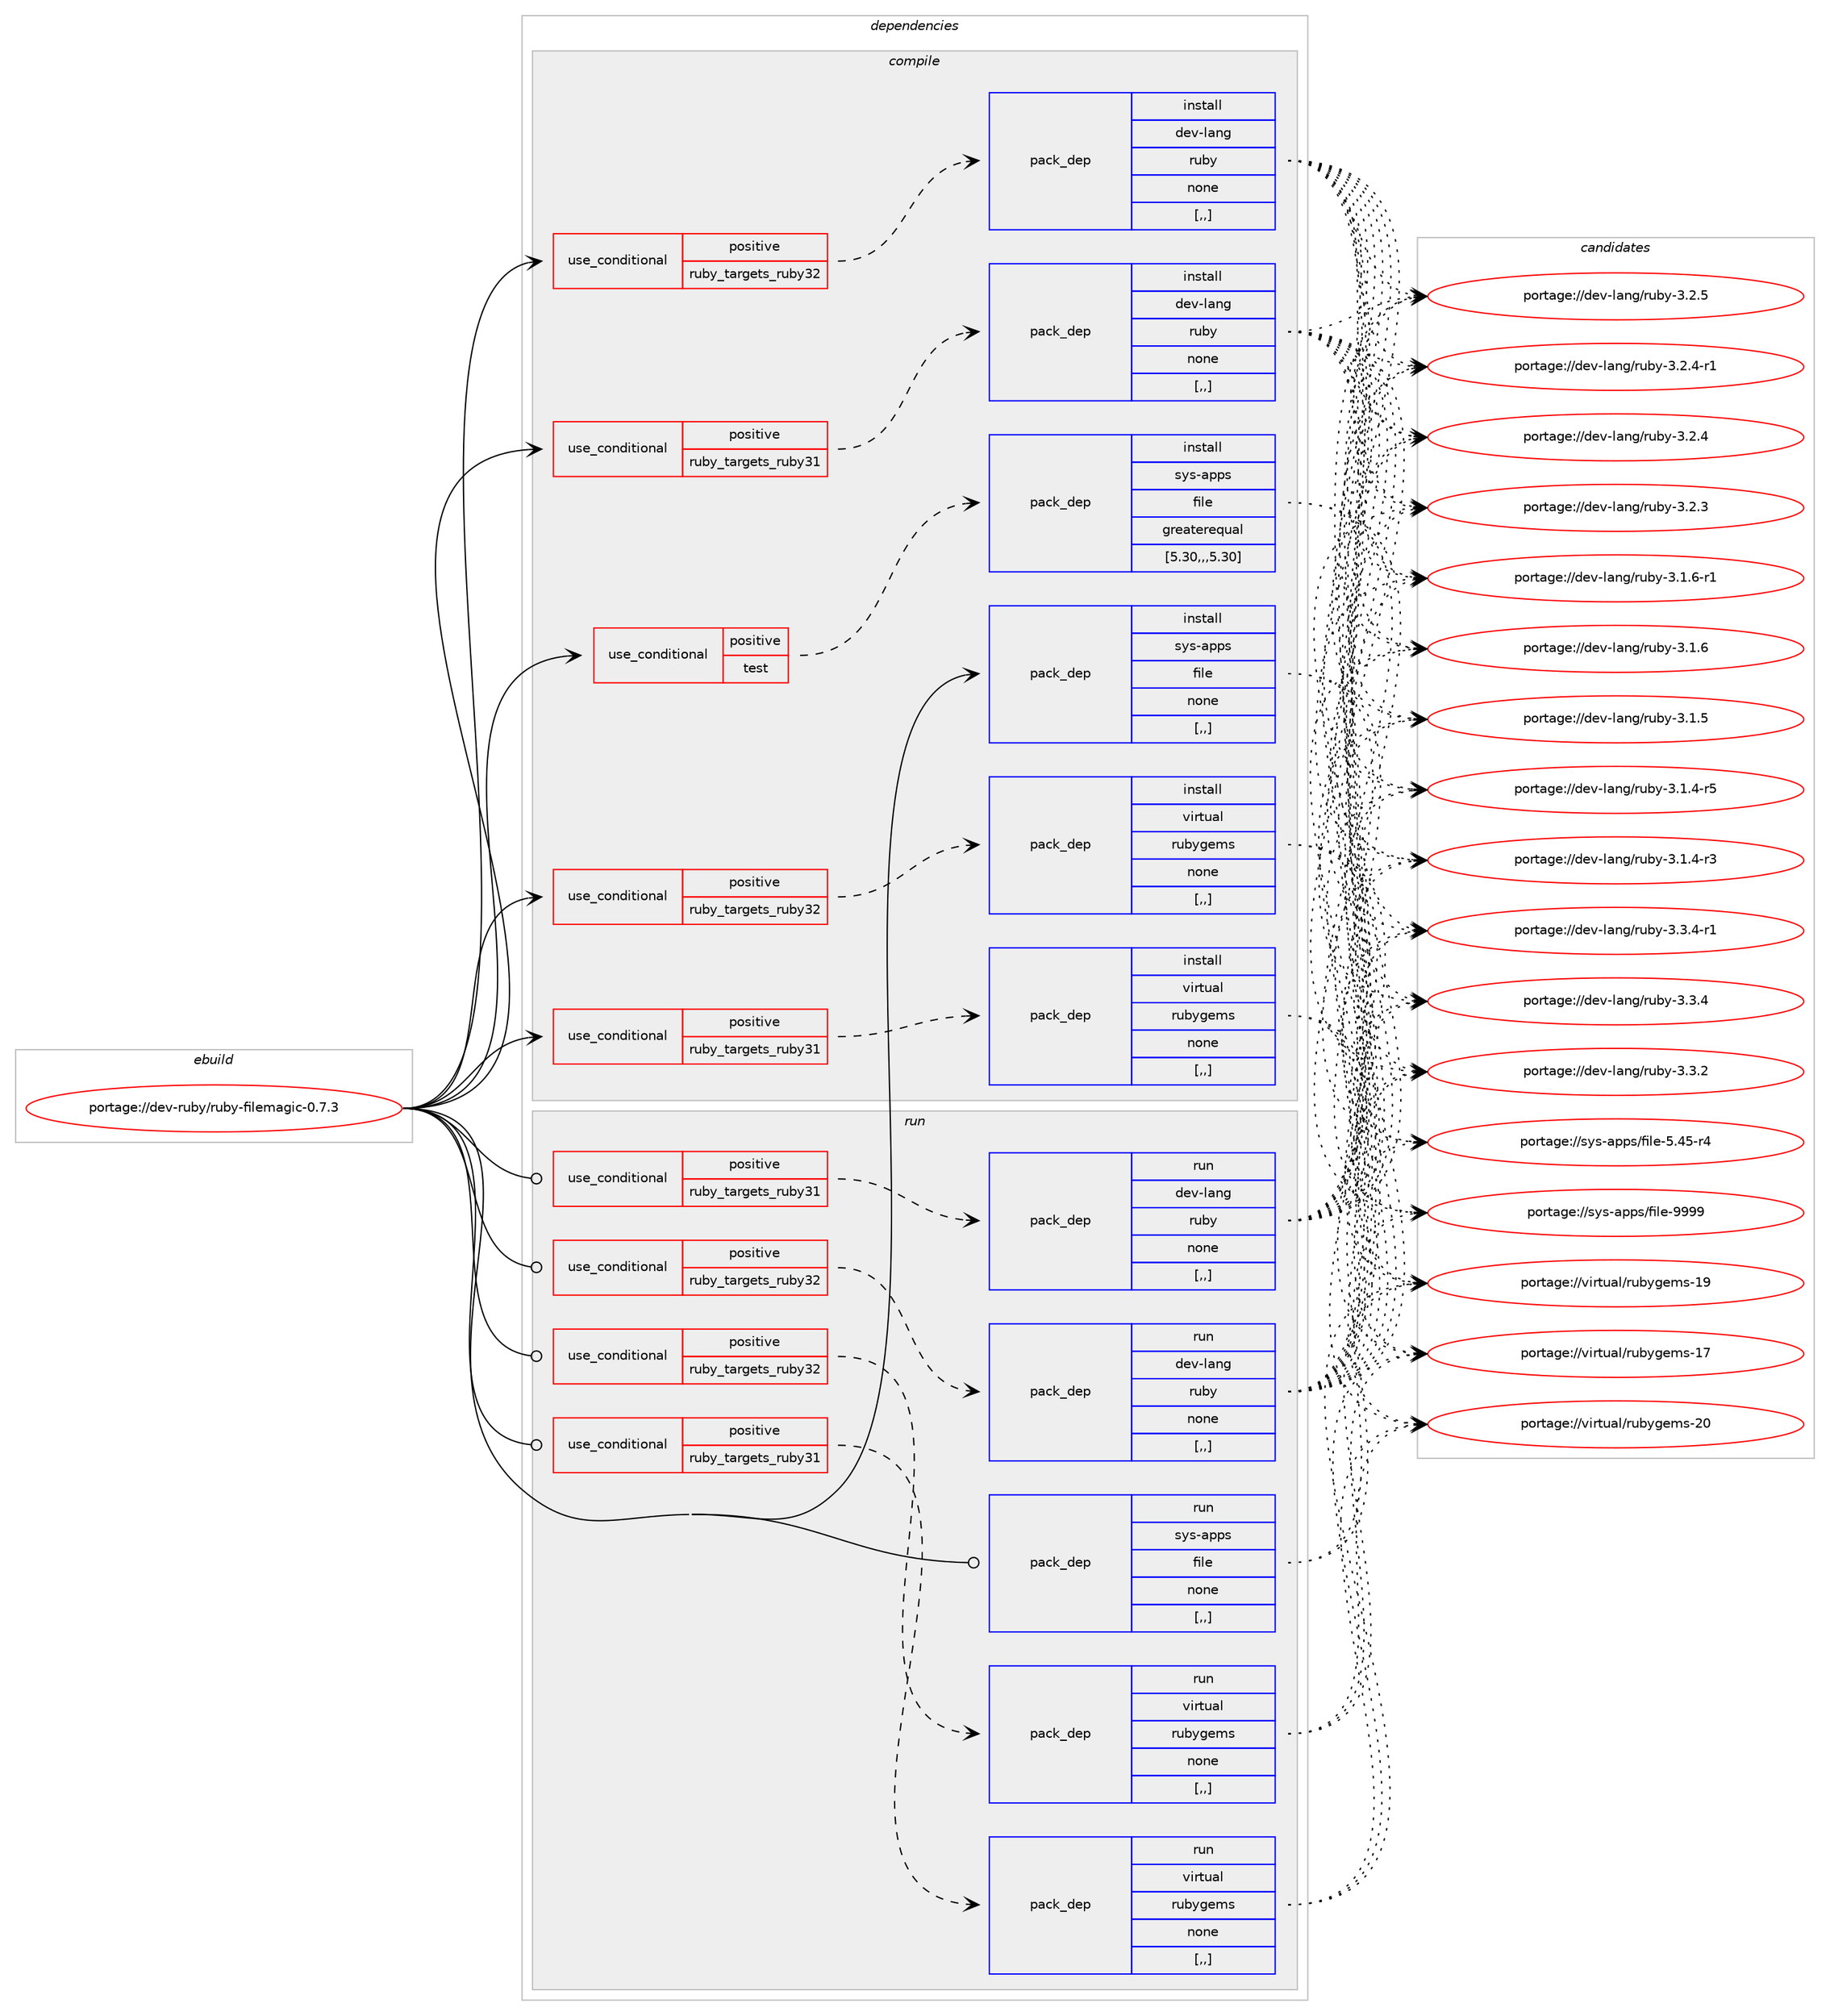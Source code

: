 digraph prolog {

# *************
# Graph options
# *************

newrank=true;
concentrate=true;
compound=true;
graph [rankdir=LR,fontname=Helvetica,fontsize=10,ranksep=1.5];#, ranksep=2.5, nodesep=0.2];
edge  [arrowhead=vee];
node  [fontname=Helvetica,fontsize=10];

# **********
# The ebuild
# **********

subgraph cluster_leftcol {
color=gray;
label=<<i>ebuild</i>>;
id [label="portage://dev-ruby/ruby-filemagic-0.7.3", color=red, width=4, href="../dev-ruby/ruby-filemagic-0.7.3.svg"];
}

# ****************
# The dependencies
# ****************

subgraph cluster_midcol {
color=gray;
label=<<i>dependencies</i>>;
subgraph cluster_compile {
fillcolor="#eeeeee";
style=filled;
label=<<i>compile</i>>;
subgraph cond55319 {
dependency200481 [label=<<TABLE BORDER="0" CELLBORDER="1" CELLSPACING="0" CELLPADDING="4"><TR><TD ROWSPAN="3" CELLPADDING="10">use_conditional</TD></TR><TR><TD>positive</TD></TR><TR><TD>ruby_targets_ruby31</TD></TR></TABLE>>, shape=none, color=red];
subgraph pack143780 {
dependency200482 [label=<<TABLE BORDER="0" CELLBORDER="1" CELLSPACING="0" CELLPADDING="4" WIDTH="220"><TR><TD ROWSPAN="6" CELLPADDING="30">pack_dep</TD></TR><TR><TD WIDTH="110">install</TD></TR><TR><TD>dev-lang</TD></TR><TR><TD>ruby</TD></TR><TR><TD>none</TD></TR><TR><TD>[,,]</TD></TR></TABLE>>, shape=none, color=blue];
}
dependency200481:e -> dependency200482:w [weight=20,style="dashed",arrowhead="vee"];
}
id:e -> dependency200481:w [weight=20,style="solid",arrowhead="vee"];
subgraph cond55320 {
dependency200483 [label=<<TABLE BORDER="0" CELLBORDER="1" CELLSPACING="0" CELLPADDING="4"><TR><TD ROWSPAN="3" CELLPADDING="10">use_conditional</TD></TR><TR><TD>positive</TD></TR><TR><TD>ruby_targets_ruby31</TD></TR></TABLE>>, shape=none, color=red];
subgraph pack143781 {
dependency200484 [label=<<TABLE BORDER="0" CELLBORDER="1" CELLSPACING="0" CELLPADDING="4" WIDTH="220"><TR><TD ROWSPAN="6" CELLPADDING="30">pack_dep</TD></TR><TR><TD WIDTH="110">install</TD></TR><TR><TD>virtual</TD></TR><TR><TD>rubygems</TD></TR><TR><TD>none</TD></TR><TR><TD>[,,]</TD></TR></TABLE>>, shape=none, color=blue];
}
dependency200483:e -> dependency200484:w [weight=20,style="dashed",arrowhead="vee"];
}
id:e -> dependency200483:w [weight=20,style="solid",arrowhead="vee"];
subgraph cond55321 {
dependency200485 [label=<<TABLE BORDER="0" CELLBORDER="1" CELLSPACING="0" CELLPADDING="4"><TR><TD ROWSPAN="3" CELLPADDING="10">use_conditional</TD></TR><TR><TD>positive</TD></TR><TR><TD>ruby_targets_ruby32</TD></TR></TABLE>>, shape=none, color=red];
subgraph pack143782 {
dependency200486 [label=<<TABLE BORDER="0" CELLBORDER="1" CELLSPACING="0" CELLPADDING="4" WIDTH="220"><TR><TD ROWSPAN="6" CELLPADDING="30">pack_dep</TD></TR><TR><TD WIDTH="110">install</TD></TR><TR><TD>dev-lang</TD></TR><TR><TD>ruby</TD></TR><TR><TD>none</TD></TR><TR><TD>[,,]</TD></TR></TABLE>>, shape=none, color=blue];
}
dependency200485:e -> dependency200486:w [weight=20,style="dashed",arrowhead="vee"];
}
id:e -> dependency200485:w [weight=20,style="solid",arrowhead="vee"];
subgraph cond55322 {
dependency200487 [label=<<TABLE BORDER="0" CELLBORDER="1" CELLSPACING="0" CELLPADDING="4"><TR><TD ROWSPAN="3" CELLPADDING="10">use_conditional</TD></TR><TR><TD>positive</TD></TR><TR><TD>ruby_targets_ruby32</TD></TR></TABLE>>, shape=none, color=red];
subgraph pack143783 {
dependency200488 [label=<<TABLE BORDER="0" CELLBORDER="1" CELLSPACING="0" CELLPADDING="4" WIDTH="220"><TR><TD ROWSPAN="6" CELLPADDING="30">pack_dep</TD></TR><TR><TD WIDTH="110">install</TD></TR><TR><TD>virtual</TD></TR><TR><TD>rubygems</TD></TR><TR><TD>none</TD></TR><TR><TD>[,,]</TD></TR></TABLE>>, shape=none, color=blue];
}
dependency200487:e -> dependency200488:w [weight=20,style="dashed",arrowhead="vee"];
}
id:e -> dependency200487:w [weight=20,style="solid",arrowhead="vee"];
subgraph cond55323 {
dependency200489 [label=<<TABLE BORDER="0" CELLBORDER="1" CELLSPACING="0" CELLPADDING="4"><TR><TD ROWSPAN="3" CELLPADDING="10">use_conditional</TD></TR><TR><TD>positive</TD></TR><TR><TD>test</TD></TR></TABLE>>, shape=none, color=red];
subgraph pack143784 {
dependency200490 [label=<<TABLE BORDER="0" CELLBORDER="1" CELLSPACING="0" CELLPADDING="4" WIDTH="220"><TR><TD ROWSPAN="6" CELLPADDING="30">pack_dep</TD></TR><TR><TD WIDTH="110">install</TD></TR><TR><TD>sys-apps</TD></TR><TR><TD>file</TD></TR><TR><TD>greaterequal</TD></TR><TR><TD>[5.30,,,5.30]</TD></TR></TABLE>>, shape=none, color=blue];
}
dependency200489:e -> dependency200490:w [weight=20,style="dashed",arrowhead="vee"];
}
id:e -> dependency200489:w [weight=20,style="solid",arrowhead="vee"];
subgraph pack143785 {
dependency200491 [label=<<TABLE BORDER="0" CELLBORDER="1" CELLSPACING="0" CELLPADDING="4" WIDTH="220"><TR><TD ROWSPAN="6" CELLPADDING="30">pack_dep</TD></TR><TR><TD WIDTH="110">install</TD></TR><TR><TD>sys-apps</TD></TR><TR><TD>file</TD></TR><TR><TD>none</TD></TR><TR><TD>[,,]</TD></TR></TABLE>>, shape=none, color=blue];
}
id:e -> dependency200491:w [weight=20,style="solid",arrowhead="vee"];
}
subgraph cluster_compileandrun {
fillcolor="#eeeeee";
style=filled;
label=<<i>compile and run</i>>;
}
subgraph cluster_run {
fillcolor="#eeeeee";
style=filled;
label=<<i>run</i>>;
subgraph cond55324 {
dependency200492 [label=<<TABLE BORDER="0" CELLBORDER="1" CELLSPACING="0" CELLPADDING="4"><TR><TD ROWSPAN="3" CELLPADDING="10">use_conditional</TD></TR><TR><TD>positive</TD></TR><TR><TD>ruby_targets_ruby31</TD></TR></TABLE>>, shape=none, color=red];
subgraph pack143786 {
dependency200493 [label=<<TABLE BORDER="0" CELLBORDER="1" CELLSPACING="0" CELLPADDING="4" WIDTH="220"><TR><TD ROWSPAN="6" CELLPADDING="30">pack_dep</TD></TR><TR><TD WIDTH="110">run</TD></TR><TR><TD>dev-lang</TD></TR><TR><TD>ruby</TD></TR><TR><TD>none</TD></TR><TR><TD>[,,]</TD></TR></TABLE>>, shape=none, color=blue];
}
dependency200492:e -> dependency200493:w [weight=20,style="dashed",arrowhead="vee"];
}
id:e -> dependency200492:w [weight=20,style="solid",arrowhead="odot"];
subgraph cond55325 {
dependency200494 [label=<<TABLE BORDER="0" CELLBORDER="1" CELLSPACING="0" CELLPADDING="4"><TR><TD ROWSPAN="3" CELLPADDING="10">use_conditional</TD></TR><TR><TD>positive</TD></TR><TR><TD>ruby_targets_ruby31</TD></TR></TABLE>>, shape=none, color=red];
subgraph pack143787 {
dependency200495 [label=<<TABLE BORDER="0" CELLBORDER="1" CELLSPACING="0" CELLPADDING="4" WIDTH="220"><TR><TD ROWSPAN="6" CELLPADDING="30">pack_dep</TD></TR><TR><TD WIDTH="110">run</TD></TR><TR><TD>virtual</TD></TR><TR><TD>rubygems</TD></TR><TR><TD>none</TD></TR><TR><TD>[,,]</TD></TR></TABLE>>, shape=none, color=blue];
}
dependency200494:e -> dependency200495:w [weight=20,style="dashed",arrowhead="vee"];
}
id:e -> dependency200494:w [weight=20,style="solid",arrowhead="odot"];
subgraph cond55326 {
dependency200496 [label=<<TABLE BORDER="0" CELLBORDER="1" CELLSPACING="0" CELLPADDING="4"><TR><TD ROWSPAN="3" CELLPADDING="10">use_conditional</TD></TR><TR><TD>positive</TD></TR><TR><TD>ruby_targets_ruby32</TD></TR></TABLE>>, shape=none, color=red];
subgraph pack143788 {
dependency200497 [label=<<TABLE BORDER="0" CELLBORDER="1" CELLSPACING="0" CELLPADDING="4" WIDTH="220"><TR><TD ROWSPAN="6" CELLPADDING="30">pack_dep</TD></TR><TR><TD WIDTH="110">run</TD></TR><TR><TD>dev-lang</TD></TR><TR><TD>ruby</TD></TR><TR><TD>none</TD></TR><TR><TD>[,,]</TD></TR></TABLE>>, shape=none, color=blue];
}
dependency200496:e -> dependency200497:w [weight=20,style="dashed",arrowhead="vee"];
}
id:e -> dependency200496:w [weight=20,style="solid",arrowhead="odot"];
subgraph cond55327 {
dependency200498 [label=<<TABLE BORDER="0" CELLBORDER="1" CELLSPACING="0" CELLPADDING="4"><TR><TD ROWSPAN="3" CELLPADDING="10">use_conditional</TD></TR><TR><TD>positive</TD></TR><TR><TD>ruby_targets_ruby32</TD></TR></TABLE>>, shape=none, color=red];
subgraph pack143789 {
dependency200499 [label=<<TABLE BORDER="0" CELLBORDER="1" CELLSPACING="0" CELLPADDING="4" WIDTH="220"><TR><TD ROWSPAN="6" CELLPADDING="30">pack_dep</TD></TR><TR><TD WIDTH="110">run</TD></TR><TR><TD>virtual</TD></TR><TR><TD>rubygems</TD></TR><TR><TD>none</TD></TR><TR><TD>[,,]</TD></TR></TABLE>>, shape=none, color=blue];
}
dependency200498:e -> dependency200499:w [weight=20,style="dashed",arrowhead="vee"];
}
id:e -> dependency200498:w [weight=20,style="solid",arrowhead="odot"];
subgraph pack143790 {
dependency200500 [label=<<TABLE BORDER="0" CELLBORDER="1" CELLSPACING="0" CELLPADDING="4" WIDTH="220"><TR><TD ROWSPAN="6" CELLPADDING="30">pack_dep</TD></TR><TR><TD WIDTH="110">run</TD></TR><TR><TD>sys-apps</TD></TR><TR><TD>file</TD></TR><TR><TD>none</TD></TR><TR><TD>[,,]</TD></TR></TABLE>>, shape=none, color=blue];
}
id:e -> dependency200500:w [weight=20,style="solid",arrowhead="odot"];
}
}

# **************
# The candidates
# **************

subgraph cluster_choices {
rank=same;
color=gray;
label=<<i>candidates</i>>;

subgraph choice143780 {
color=black;
nodesep=1;
choice100101118451089711010347114117981214551465146524511449 [label="portage://dev-lang/ruby-3.3.4-r1", color=red, width=4,href="../dev-lang/ruby-3.3.4-r1.svg"];
choice10010111845108971101034711411798121455146514652 [label="portage://dev-lang/ruby-3.3.4", color=red, width=4,href="../dev-lang/ruby-3.3.4.svg"];
choice10010111845108971101034711411798121455146514650 [label="portage://dev-lang/ruby-3.3.2", color=red, width=4,href="../dev-lang/ruby-3.3.2.svg"];
choice10010111845108971101034711411798121455146504653 [label="portage://dev-lang/ruby-3.2.5", color=red, width=4,href="../dev-lang/ruby-3.2.5.svg"];
choice100101118451089711010347114117981214551465046524511449 [label="portage://dev-lang/ruby-3.2.4-r1", color=red, width=4,href="../dev-lang/ruby-3.2.4-r1.svg"];
choice10010111845108971101034711411798121455146504652 [label="portage://dev-lang/ruby-3.2.4", color=red, width=4,href="../dev-lang/ruby-3.2.4.svg"];
choice10010111845108971101034711411798121455146504651 [label="portage://dev-lang/ruby-3.2.3", color=red, width=4,href="../dev-lang/ruby-3.2.3.svg"];
choice100101118451089711010347114117981214551464946544511449 [label="portage://dev-lang/ruby-3.1.6-r1", color=red, width=4,href="../dev-lang/ruby-3.1.6-r1.svg"];
choice10010111845108971101034711411798121455146494654 [label="portage://dev-lang/ruby-3.1.6", color=red, width=4,href="../dev-lang/ruby-3.1.6.svg"];
choice10010111845108971101034711411798121455146494653 [label="portage://dev-lang/ruby-3.1.5", color=red, width=4,href="../dev-lang/ruby-3.1.5.svg"];
choice100101118451089711010347114117981214551464946524511453 [label="portage://dev-lang/ruby-3.1.4-r5", color=red, width=4,href="../dev-lang/ruby-3.1.4-r5.svg"];
choice100101118451089711010347114117981214551464946524511451 [label="portage://dev-lang/ruby-3.1.4-r3", color=red, width=4,href="../dev-lang/ruby-3.1.4-r3.svg"];
dependency200482:e -> choice100101118451089711010347114117981214551465146524511449:w [style=dotted,weight="100"];
dependency200482:e -> choice10010111845108971101034711411798121455146514652:w [style=dotted,weight="100"];
dependency200482:e -> choice10010111845108971101034711411798121455146514650:w [style=dotted,weight="100"];
dependency200482:e -> choice10010111845108971101034711411798121455146504653:w [style=dotted,weight="100"];
dependency200482:e -> choice100101118451089711010347114117981214551465046524511449:w [style=dotted,weight="100"];
dependency200482:e -> choice10010111845108971101034711411798121455146504652:w [style=dotted,weight="100"];
dependency200482:e -> choice10010111845108971101034711411798121455146504651:w [style=dotted,weight="100"];
dependency200482:e -> choice100101118451089711010347114117981214551464946544511449:w [style=dotted,weight="100"];
dependency200482:e -> choice10010111845108971101034711411798121455146494654:w [style=dotted,weight="100"];
dependency200482:e -> choice10010111845108971101034711411798121455146494653:w [style=dotted,weight="100"];
dependency200482:e -> choice100101118451089711010347114117981214551464946524511453:w [style=dotted,weight="100"];
dependency200482:e -> choice100101118451089711010347114117981214551464946524511451:w [style=dotted,weight="100"];
}
subgraph choice143781 {
color=black;
nodesep=1;
choice118105114116117971084711411798121103101109115455048 [label="portage://virtual/rubygems-20", color=red, width=4,href="../virtual/rubygems-20.svg"];
choice118105114116117971084711411798121103101109115454957 [label="portage://virtual/rubygems-19", color=red, width=4,href="../virtual/rubygems-19.svg"];
choice118105114116117971084711411798121103101109115454955 [label="portage://virtual/rubygems-17", color=red, width=4,href="../virtual/rubygems-17.svg"];
dependency200484:e -> choice118105114116117971084711411798121103101109115455048:w [style=dotted,weight="100"];
dependency200484:e -> choice118105114116117971084711411798121103101109115454957:w [style=dotted,weight="100"];
dependency200484:e -> choice118105114116117971084711411798121103101109115454955:w [style=dotted,weight="100"];
}
subgraph choice143782 {
color=black;
nodesep=1;
choice100101118451089711010347114117981214551465146524511449 [label="portage://dev-lang/ruby-3.3.4-r1", color=red, width=4,href="../dev-lang/ruby-3.3.4-r1.svg"];
choice10010111845108971101034711411798121455146514652 [label="portage://dev-lang/ruby-3.3.4", color=red, width=4,href="../dev-lang/ruby-3.3.4.svg"];
choice10010111845108971101034711411798121455146514650 [label="portage://dev-lang/ruby-3.3.2", color=red, width=4,href="../dev-lang/ruby-3.3.2.svg"];
choice10010111845108971101034711411798121455146504653 [label="portage://dev-lang/ruby-3.2.5", color=red, width=4,href="../dev-lang/ruby-3.2.5.svg"];
choice100101118451089711010347114117981214551465046524511449 [label="portage://dev-lang/ruby-3.2.4-r1", color=red, width=4,href="../dev-lang/ruby-3.2.4-r1.svg"];
choice10010111845108971101034711411798121455146504652 [label="portage://dev-lang/ruby-3.2.4", color=red, width=4,href="../dev-lang/ruby-3.2.4.svg"];
choice10010111845108971101034711411798121455146504651 [label="portage://dev-lang/ruby-3.2.3", color=red, width=4,href="../dev-lang/ruby-3.2.3.svg"];
choice100101118451089711010347114117981214551464946544511449 [label="portage://dev-lang/ruby-3.1.6-r1", color=red, width=4,href="../dev-lang/ruby-3.1.6-r1.svg"];
choice10010111845108971101034711411798121455146494654 [label="portage://dev-lang/ruby-3.1.6", color=red, width=4,href="../dev-lang/ruby-3.1.6.svg"];
choice10010111845108971101034711411798121455146494653 [label="portage://dev-lang/ruby-3.1.5", color=red, width=4,href="../dev-lang/ruby-3.1.5.svg"];
choice100101118451089711010347114117981214551464946524511453 [label="portage://dev-lang/ruby-3.1.4-r5", color=red, width=4,href="../dev-lang/ruby-3.1.4-r5.svg"];
choice100101118451089711010347114117981214551464946524511451 [label="portage://dev-lang/ruby-3.1.4-r3", color=red, width=4,href="../dev-lang/ruby-3.1.4-r3.svg"];
dependency200486:e -> choice100101118451089711010347114117981214551465146524511449:w [style=dotted,weight="100"];
dependency200486:e -> choice10010111845108971101034711411798121455146514652:w [style=dotted,weight="100"];
dependency200486:e -> choice10010111845108971101034711411798121455146514650:w [style=dotted,weight="100"];
dependency200486:e -> choice10010111845108971101034711411798121455146504653:w [style=dotted,weight="100"];
dependency200486:e -> choice100101118451089711010347114117981214551465046524511449:w [style=dotted,weight="100"];
dependency200486:e -> choice10010111845108971101034711411798121455146504652:w [style=dotted,weight="100"];
dependency200486:e -> choice10010111845108971101034711411798121455146504651:w [style=dotted,weight="100"];
dependency200486:e -> choice100101118451089711010347114117981214551464946544511449:w [style=dotted,weight="100"];
dependency200486:e -> choice10010111845108971101034711411798121455146494654:w [style=dotted,weight="100"];
dependency200486:e -> choice10010111845108971101034711411798121455146494653:w [style=dotted,weight="100"];
dependency200486:e -> choice100101118451089711010347114117981214551464946524511453:w [style=dotted,weight="100"];
dependency200486:e -> choice100101118451089711010347114117981214551464946524511451:w [style=dotted,weight="100"];
}
subgraph choice143783 {
color=black;
nodesep=1;
choice118105114116117971084711411798121103101109115455048 [label="portage://virtual/rubygems-20", color=red, width=4,href="../virtual/rubygems-20.svg"];
choice118105114116117971084711411798121103101109115454957 [label="portage://virtual/rubygems-19", color=red, width=4,href="../virtual/rubygems-19.svg"];
choice118105114116117971084711411798121103101109115454955 [label="portage://virtual/rubygems-17", color=red, width=4,href="../virtual/rubygems-17.svg"];
dependency200488:e -> choice118105114116117971084711411798121103101109115455048:w [style=dotted,weight="100"];
dependency200488:e -> choice118105114116117971084711411798121103101109115454957:w [style=dotted,weight="100"];
dependency200488:e -> choice118105114116117971084711411798121103101109115454955:w [style=dotted,weight="100"];
}
subgraph choice143784 {
color=black;
nodesep=1;
choice1151211154597112112115471021051081014557575757 [label="portage://sys-apps/file-9999", color=red, width=4,href="../sys-apps/file-9999.svg"];
choice11512111545971121121154710210510810145534652534511452 [label="portage://sys-apps/file-5.45-r4", color=red, width=4,href="../sys-apps/file-5.45-r4.svg"];
dependency200490:e -> choice1151211154597112112115471021051081014557575757:w [style=dotted,weight="100"];
dependency200490:e -> choice11512111545971121121154710210510810145534652534511452:w [style=dotted,weight="100"];
}
subgraph choice143785 {
color=black;
nodesep=1;
choice1151211154597112112115471021051081014557575757 [label="portage://sys-apps/file-9999", color=red, width=4,href="../sys-apps/file-9999.svg"];
choice11512111545971121121154710210510810145534652534511452 [label="portage://sys-apps/file-5.45-r4", color=red, width=4,href="../sys-apps/file-5.45-r4.svg"];
dependency200491:e -> choice1151211154597112112115471021051081014557575757:w [style=dotted,weight="100"];
dependency200491:e -> choice11512111545971121121154710210510810145534652534511452:w [style=dotted,weight="100"];
}
subgraph choice143786 {
color=black;
nodesep=1;
choice100101118451089711010347114117981214551465146524511449 [label="portage://dev-lang/ruby-3.3.4-r1", color=red, width=4,href="../dev-lang/ruby-3.3.4-r1.svg"];
choice10010111845108971101034711411798121455146514652 [label="portage://dev-lang/ruby-3.3.4", color=red, width=4,href="../dev-lang/ruby-3.3.4.svg"];
choice10010111845108971101034711411798121455146514650 [label="portage://dev-lang/ruby-3.3.2", color=red, width=4,href="../dev-lang/ruby-3.3.2.svg"];
choice10010111845108971101034711411798121455146504653 [label="portage://dev-lang/ruby-3.2.5", color=red, width=4,href="../dev-lang/ruby-3.2.5.svg"];
choice100101118451089711010347114117981214551465046524511449 [label="portage://dev-lang/ruby-3.2.4-r1", color=red, width=4,href="../dev-lang/ruby-3.2.4-r1.svg"];
choice10010111845108971101034711411798121455146504652 [label="portage://dev-lang/ruby-3.2.4", color=red, width=4,href="../dev-lang/ruby-3.2.4.svg"];
choice10010111845108971101034711411798121455146504651 [label="portage://dev-lang/ruby-3.2.3", color=red, width=4,href="../dev-lang/ruby-3.2.3.svg"];
choice100101118451089711010347114117981214551464946544511449 [label="portage://dev-lang/ruby-3.1.6-r1", color=red, width=4,href="../dev-lang/ruby-3.1.6-r1.svg"];
choice10010111845108971101034711411798121455146494654 [label="portage://dev-lang/ruby-3.1.6", color=red, width=4,href="../dev-lang/ruby-3.1.6.svg"];
choice10010111845108971101034711411798121455146494653 [label="portage://dev-lang/ruby-3.1.5", color=red, width=4,href="../dev-lang/ruby-3.1.5.svg"];
choice100101118451089711010347114117981214551464946524511453 [label="portage://dev-lang/ruby-3.1.4-r5", color=red, width=4,href="../dev-lang/ruby-3.1.4-r5.svg"];
choice100101118451089711010347114117981214551464946524511451 [label="portage://dev-lang/ruby-3.1.4-r3", color=red, width=4,href="../dev-lang/ruby-3.1.4-r3.svg"];
dependency200493:e -> choice100101118451089711010347114117981214551465146524511449:w [style=dotted,weight="100"];
dependency200493:e -> choice10010111845108971101034711411798121455146514652:w [style=dotted,weight="100"];
dependency200493:e -> choice10010111845108971101034711411798121455146514650:w [style=dotted,weight="100"];
dependency200493:e -> choice10010111845108971101034711411798121455146504653:w [style=dotted,weight="100"];
dependency200493:e -> choice100101118451089711010347114117981214551465046524511449:w [style=dotted,weight="100"];
dependency200493:e -> choice10010111845108971101034711411798121455146504652:w [style=dotted,weight="100"];
dependency200493:e -> choice10010111845108971101034711411798121455146504651:w [style=dotted,weight="100"];
dependency200493:e -> choice100101118451089711010347114117981214551464946544511449:w [style=dotted,weight="100"];
dependency200493:e -> choice10010111845108971101034711411798121455146494654:w [style=dotted,weight="100"];
dependency200493:e -> choice10010111845108971101034711411798121455146494653:w [style=dotted,weight="100"];
dependency200493:e -> choice100101118451089711010347114117981214551464946524511453:w [style=dotted,weight="100"];
dependency200493:e -> choice100101118451089711010347114117981214551464946524511451:w [style=dotted,weight="100"];
}
subgraph choice143787 {
color=black;
nodesep=1;
choice118105114116117971084711411798121103101109115455048 [label="portage://virtual/rubygems-20", color=red, width=4,href="../virtual/rubygems-20.svg"];
choice118105114116117971084711411798121103101109115454957 [label="portage://virtual/rubygems-19", color=red, width=4,href="../virtual/rubygems-19.svg"];
choice118105114116117971084711411798121103101109115454955 [label="portage://virtual/rubygems-17", color=red, width=4,href="../virtual/rubygems-17.svg"];
dependency200495:e -> choice118105114116117971084711411798121103101109115455048:w [style=dotted,weight="100"];
dependency200495:e -> choice118105114116117971084711411798121103101109115454957:w [style=dotted,weight="100"];
dependency200495:e -> choice118105114116117971084711411798121103101109115454955:w [style=dotted,weight="100"];
}
subgraph choice143788 {
color=black;
nodesep=1;
choice100101118451089711010347114117981214551465146524511449 [label="portage://dev-lang/ruby-3.3.4-r1", color=red, width=4,href="../dev-lang/ruby-3.3.4-r1.svg"];
choice10010111845108971101034711411798121455146514652 [label="portage://dev-lang/ruby-3.3.4", color=red, width=4,href="../dev-lang/ruby-3.3.4.svg"];
choice10010111845108971101034711411798121455146514650 [label="portage://dev-lang/ruby-3.3.2", color=red, width=4,href="../dev-lang/ruby-3.3.2.svg"];
choice10010111845108971101034711411798121455146504653 [label="portage://dev-lang/ruby-3.2.5", color=red, width=4,href="../dev-lang/ruby-3.2.5.svg"];
choice100101118451089711010347114117981214551465046524511449 [label="portage://dev-lang/ruby-3.2.4-r1", color=red, width=4,href="../dev-lang/ruby-3.2.4-r1.svg"];
choice10010111845108971101034711411798121455146504652 [label="portage://dev-lang/ruby-3.2.4", color=red, width=4,href="../dev-lang/ruby-3.2.4.svg"];
choice10010111845108971101034711411798121455146504651 [label="portage://dev-lang/ruby-3.2.3", color=red, width=4,href="../dev-lang/ruby-3.2.3.svg"];
choice100101118451089711010347114117981214551464946544511449 [label="portage://dev-lang/ruby-3.1.6-r1", color=red, width=4,href="../dev-lang/ruby-3.1.6-r1.svg"];
choice10010111845108971101034711411798121455146494654 [label="portage://dev-lang/ruby-3.1.6", color=red, width=4,href="../dev-lang/ruby-3.1.6.svg"];
choice10010111845108971101034711411798121455146494653 [label="portage://dev-lang/ruby-3.1.5", color=red, width=4,href="../dev-lang/ruby-3.1.5.svg"];
choice100101118451089711010347114117981214551464946524511453 [label="portage://dev-lang/ruby-3.1.4-r5", color=red, width=4,href="../dev-lang/ruby-3.1.4-r5.svg"];
choice100101118451089711010347114117981214551464946524511451 [label="portage://dev-lang/ruby-3.1.4-r3", color=red, width=4,href="../dev-lang/ruby-3.1.4-r3.svg"];
dependency200497:e -> choice100101118451089711010347114117981214551465146524511449:w [style=dotted,weight="100"];
dependency200497:e -> choice10010111845108971101034711411798121455146514652:w [style=dotted,weight="100"];
dependency200497:e -> choice10010111845108971101034711411798121455146514650:w [style=dotted,weight="100"];
dependency200497:e -> choice10010111845108971101034711411798121455146504653:w [style=dotted,weight="100"];
dependency200497:e -> choice100101118451089711010347114117981214551465046524511449:w [style=dotted,weight="100"];
dependency200497:e -> choice10010111845108971101034711411798121455146504652:w [style=dotted,weight="100"];
dependency200497:e -> choice10010111845108971101034711411798121455146504651:w [style=dotted,weight="100"];
dependency200497:e -> choice100101118451089711010347114117981214551464946544511449:w [style=dotted,weight="100"];
dependency200497:e -> choice10010111845108971101034711411798121455146494654:w [style=dotted,weight="100"];
dependency200497:e -> choice10010111845108971101034711411798121455146494653:w [style=dotted,weight="100"];
dependency200497:e -> choice100101118451089711010347114117981214551464946524511453:w [style=dotted,weight="100"];
dependency200497:e -> choice100101118451089711010347114117981214551464946524511451:w [style=dotted,weight="100"];
}
subgraph choice143789 {
color=black;
nodesep=1;
choice118105114116117971084711411798121103101109115455048 [label="portage://virtual/rubygems-20", color=red, width=4,href="../virtual/rubygems-20.svg"];
choice118105114116117971084711411798121103101109115454957 [label="portage://virtual/rubygems-19", color=red, width=4,href="../virtual/rubygems-19.svg"];
choice118105114116117971084711411798121103101109115454955 [label="portage://virtual/rubygems-17", color=red, width=4,href="../virtual/rubygems-17.svg"];
dependency200499:e -> choice118105114116117971084711411798121103101109115455048:w [style=dotted,weight="100"];
dependency200499:e -> choice118105114116117971084711411798121103101109115454957:w [style=dotted,weight="100"];
dependency200499:e -> choice118105114116117971084711411798121103101109115454955:w [style=dotted,weight="100"];
}
subgraph choice143790 {
color=black;
nodesep=1;
choice1151211154597112112115471021051081014557575757 [label="portage://sys-apps/file-9999", color=red, width=4,href="../sys-apps/file-9999.svg"];
choice11512111545971121121154710210510810145534652534511452 [label="portage://sys-apps/file-5.45-r4", color=red, width=4,href="../sys-apps/file-5.45-r4.svg"];
dependency200500:e -> choice1151211154597112112115471021051081014557575757:w [style=dotted,weight="100"];
dependency200500:e -> choice11512111545971121121154710210510810145534652534511452:w [style=dotted,weight="100"];
}
}

}
